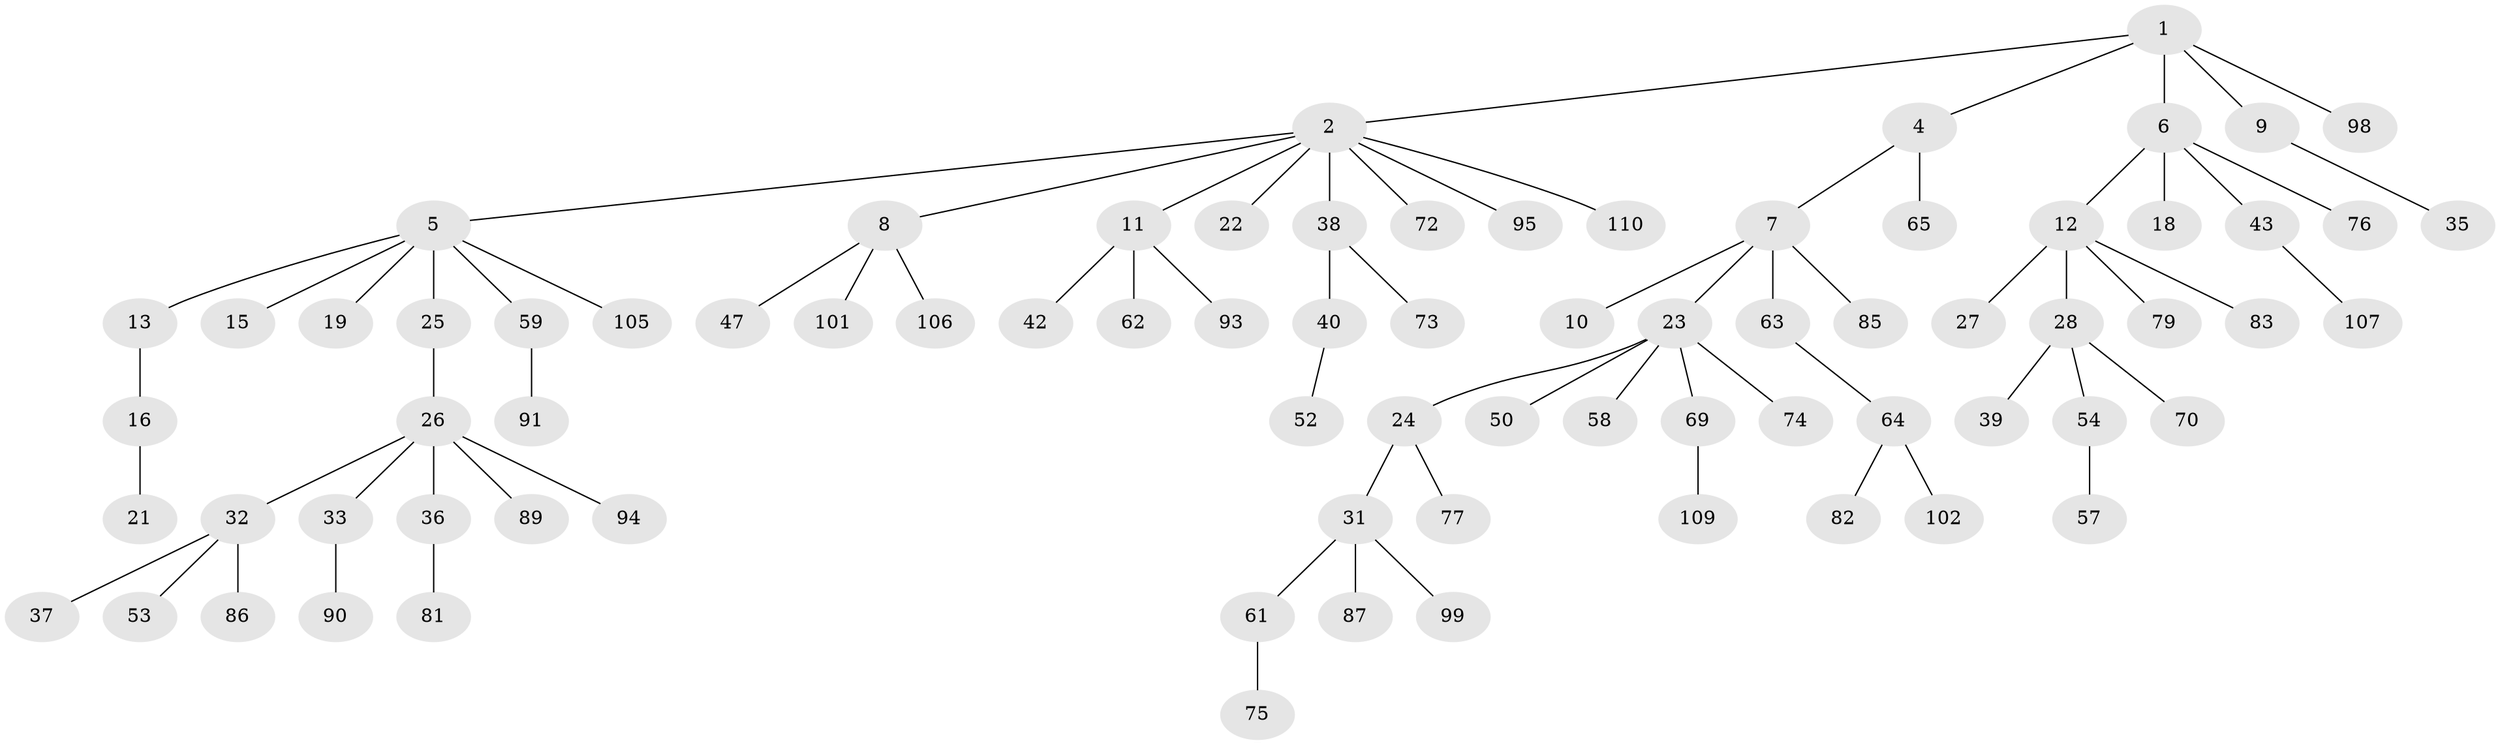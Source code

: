 // original degree distribution, {5: 0.045454545454545456, 8: 0.00909090909090909, 3: 0.10909090909090909, 4: 0.06363636363636363, 2: 0.22727272727272727, 1: 0.5272727272727272, 6: 0.00909090909090909, 7: 0.00909090909090909}
// Generated by graph-tools (version 1.1) at 2025/42/03/06/25 10:42:05]
// undirected, 78 vertices, 77 edges
graph export_dot {
graph [start="1"]
  node [color=gray90,style=filled];
  1 [super="+29"];
  2 [super="+3"];
  4 [super="+96"];
  5 [super="+14"];
  6;
  7 [super="+60"];
  8 [super="+46"];
  9;
  10;
  11 [super="+17"];
  12 [super="+20"];
  13;
  15;
  16 [super="+49"];
  18 [super="+80"];
  19;
  21;
  22 [super="+88"];
  23 [super="+44"];
  24 [super="+48"];
  25;
  26 [super="+103"];
  27 [super="+51"];
  28 [super="+30"];
  31 [super="+55"];
  32 [super="+34"];
  33;
  35 [super="+41"];
  36;
  37 [super="+56"];
  38;
  39;
  40;
  42 [super="+92"];
  43 [super="+45"];
  47;
  50;
  52 [super="+68"];
  53 [super="+84"];
  54 [super="+97"];
  57 [super="+100"];
  58;
  59 [super="+66"];
  61 [super="+71"];
  62;
  63;
  64 [super="+108"];
  65 [super="+67"];
  69 [super="+78"];
  70;
  72 [super="+104"];
  73;
  74;
  75;
  76;
  77;
  79;
  81;
  82;
  83;
  85;
  86;
  87;
  89;
  90;
  91;
  93;
  94;
  95;
  98;
  99;
  101;
  102;
  105;
  106;
  107;
  109;
  110;
  1 -- 2;
  1 -- 4;
  1 -- 6;
  1 -- 9;
  1 -- 98;
  2 -- 8;
  2 -- 11;
  2 -- 22;
  2 -- 72;
  2 -- 95;
  2 -- 110;
  2 -- 5;
  2 -- 38;
  4 -- 7;
  4 -- 65;
  5 -- 13;
  5 -- 59;
  5 -- 105;
  5 -- 25;
  5 -- 19;
  5 -- 15;
  6 -- 12;
  6 -- 18;
  6 -- 43;
  6 -- 76;
  7 -- 10;
  7 -- 23;
  7 -- 63;
  7 -- 85;
  8 -- 106;
  8 -- 101;
  8 -- 47;
  9 -- 35;
  11 -- 42;
  11 -- 62;
  11 -- 93;
  12 -- 27;
  12 -- 28;
  12 -- 79;
  12 -- 83;
  13 -- 16;
  16 -- 21;
  23 -- 24;
  23 -- 50;
  23 -- 58;
  23 -- 69;
  23 -- 74;
  24 -- 31;
  24 -- 77;
  25 -- 26;
  26 -- 32;
  26 -- 33;
  26 -- 36;
  26 -- 89;
  26 -- 94;
  28 -- 70;
  28 -- 54;
  28 -- 39;
  31 -- 61;
  31 -- 99;
  31 -- 87;
  32 -- 37;
  32 -- 53;
  32 -- 86;
  33 -- 90;
  36 -- 81;
  38 -- 40;
  38 -- 73;
  40 -- 52;
  43 -- 107;
  54 -- 57;
  59 -- 91;
  61 -- 75;
  63 -- 64;
  64 -- 82;
  64 -- 102;
  69 -- 109;
}
